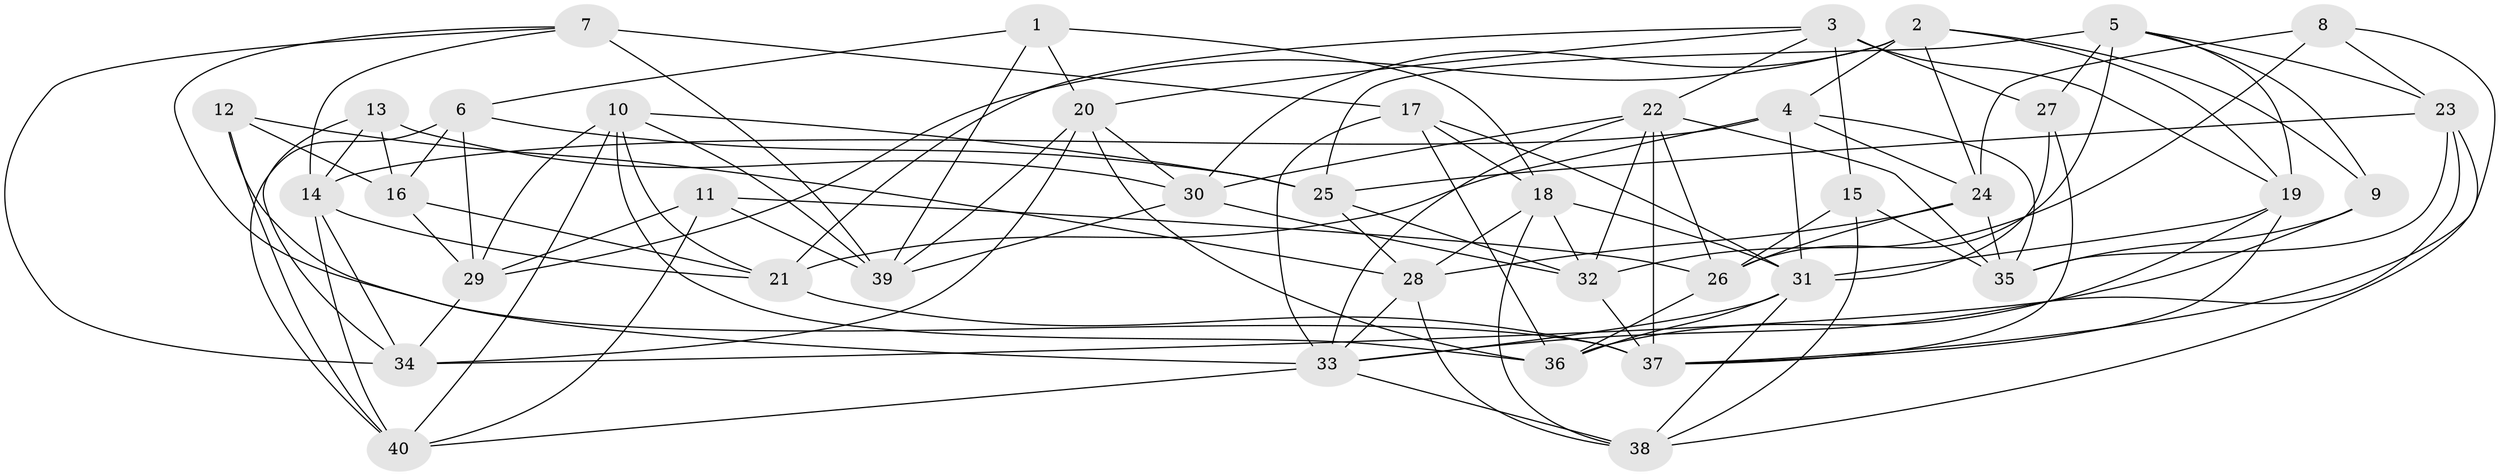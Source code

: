 // original degree distribution, {4: 1.0}
// Generated by graph-tools (version 1.1) at 2025/50/03/09/25 03:50:46]
// undirected, 40 vertices, 113 edges
graph export_dot {
graph [start="1"]
  node [color=gray90,style=filled];
  1;
  2;
  3;
  4;
  5;
  6;
  7;
  8;
  9;
  10;
  11;
  12;
  13;
  14;
  15;
  16;
  17;
  18;
  19;
  20;
  21;
  22;
  23;
  24;
  25;
  26;
  27;
  28;
  29;
  30;
  31;
  32;
  33;
  34;
  35;
  36;
  37;
  38;
  39;
  40;
  1 -- 6 [weight=1.0];
  1 -- 18 [weight=1.0];
  1 -- 20 [weight=1.0];
  1 -- 39 [weight=1.0];
  2 -- 4 [weight=1.0];
  2 -- 9 [weight=1.0];
  2 -- 19 [weight=1.0];
  2 -- 24 [weight=1.0];
  2 -- 29 [weight=1.0];
  2 -- 30 [weight=1.0];
  3 -- 15 [weight=1.0];
  3 -- 19 [weight=1.0];
  3 -- 20 [weight=1.0];
  3 -- 21 [weight=1.0];
  3 -- 22 [weight=1.0];
  3 -- 27 [weight=1.0];
  4 -- 14 [weight=1.0];
  4 -- 21 [weight=1.0];
  4 -- 24 [weight=1.0];
  4 -- 31 [weight=1.0];
  4 -- 35 [weight=1.0];
  5 -- 9 [weight=1.0];
  5 -- 19 [weight=1.0];
  5 -- 23 [weight=1.0];
  5 -- 25 [weight=1.0];
  5 -- 26 [weight=1.0];
  5 -- 27 [weight=1.0];
  6 -- 16 [weight=2.0];
  6 -- 25 [weight=1.0];
  6 -- 29 [weight=1.0];
  6 -- 40 [weight=1.0];
  7 -- 14 [weight=1.0];
  7 -- 17 [weight=2.0];
  7 -- 34 [weight=1.0];
  7 -- 37 [weight=1.0];
  7 -- 39 [weight=1.0];
  8 -- 23 [weight=1.0];
  8 -- 24 [weight=1.0];
  8 -- 32 [weight=1.0];
  8 -- 37 [weight=1.0];
  9 -- 33 [weight=1.0];
  9 -- 35 [weight=1.0];
  10 -- 21 [weight=1.0];
  10 -- 25 [weight=1.0];
  10 -- 29 [weight=1.0];
  10 -- 36 [weight=1.0];
  10 -- 39 [weight=1.0];
  10 -- 40 [weight=1.0];
  11 -- 26 [weight=1.0];
  11 -- 29 [weight=1.0];
  11 -- 39 [weight=1.0];
  11 -- 40 [weight=1.0];
  12 -- 16 [weight=1.0];
  12 -- 28 [weight=1.0];
  12 -- 33 [weight=1.0];
  12 -- 40 [weight=1.0];
  13 -- 14 [weight=1.0];
  13 -- 16 [weight=1.0];
  13 -- 30 [weight=1.0];
  13 -- 34 [weight=1.0];
  14 -- 21 [weight=1.0];
  14 -- 34 [weight=1.0];
  14 -- 40 [weight=1.0];
  15 -- 26 [weight=1.0];
  15 -- 35 [weight=1.0];
  15 -- 38 [weight=1.0];
  16 -- 21 [weight=1.0];
  16 -- 29 [weight=1.0];
  17 -- 18 [weight=1.0];
  17 -- 31 [weight=1.0];
  17 -- 33 [weight=1.0];
  17 -- 36 [weight=1.0];
  18 -- 28 [weight=1.0];
  18 -- 31 [weight=1.0];
  18 -- 32 [weight=1.0];
  18 -- 38 [weight=1.0];
  19 -- 31 [weight=1.0];
  19 -- 36 [weight=1.0];
  19 -- 37 [weight=1.0];
  20 -- 30 [weight=1.0];
  20 -- 34 [weight=1.0];
  20 -- 36 [weight=1.0];
  20 -- 39 [weight=1.0];
  21 -- 37 [weight=1.0];
  22 -- 26 [weight=1.0];
  22 -- 30 [weight=1.0];
  22 -- 32 [weight=1.0];
  22 -- 33 [weight=1.0];
  22 -- 35 [weight=1.0];
  22 -- 37 [weight=2.0];
  23 -- 25 [weight=1.0];
  23 -- 34 [weight=1.0];
  23 -- 35 [weight=1.0];
  23 -- 38 [weight=1.0];
  24 -- 26 [weight=1.0];
  24 -- 28 [weight=1.0];
  24 -- 35 [weight=1.0];
  25 -- 28 [weight=1.0];
  25 -- 32 [weight=1.0];
  26 -- 36 [weight=1.0];
  27 -- 31 [weight=1.0];
  27 -- 37 [weight=1.0];
  28 -- 33 [weight=1.0];
  28 -- 38 [weight=1.0];
  29 -- 34 [weight=1.0];
  30 -- 32 [weight=1.0];
  30 -- 39 [weight=1.0];
  31 -- 33 [weight=1.0];
  31 -- 36 [weight=1.0];
  31 -- 38 [weight=1.0];
  32 -- 37 [weight=1.0];
  33 -- 38 [weight=1.0];
  33 -- 40 [weight=1.0];
}
